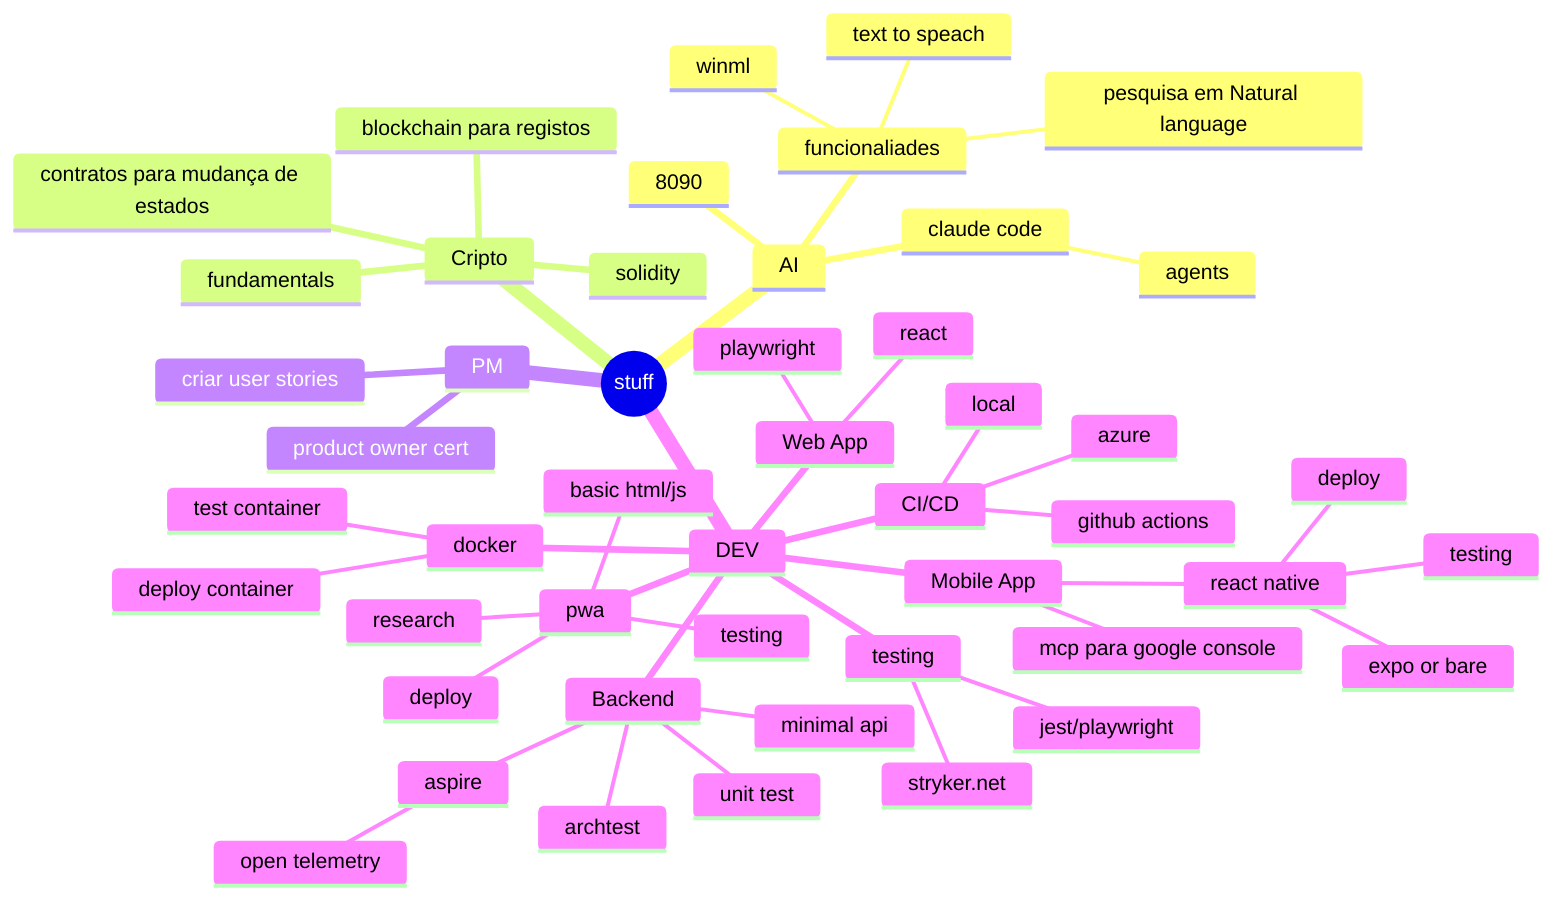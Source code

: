 ---
config:
  layout: tidy-tree
---
mindmap
  root((stuff))
    AI
        claude code
            agents
        8090
        funcionaliades
            pesquisa em Natural language
            text to speach
            winml
    Cripto
        fundamentals
        blockchain para registos
        contratos para mudança de estados
        solidity
    PM
        product owner cert
        criar user stories
    DEV
        Mobile App
        ::: color #f96
            react native
                expo or bare
                deploy
                testing
            mcp para google console
        pwa
            research
            basic html/js
            deploy
            testing
        Web App
            react
            playwright
        Backend
            aspire
                open telemetry
            minimal api
            unit test
            archtest
        CI/CD
            github actions
            local
            azure
        docker
            test container
            deploy container
        testing
            stryker.net
            jest/playwright